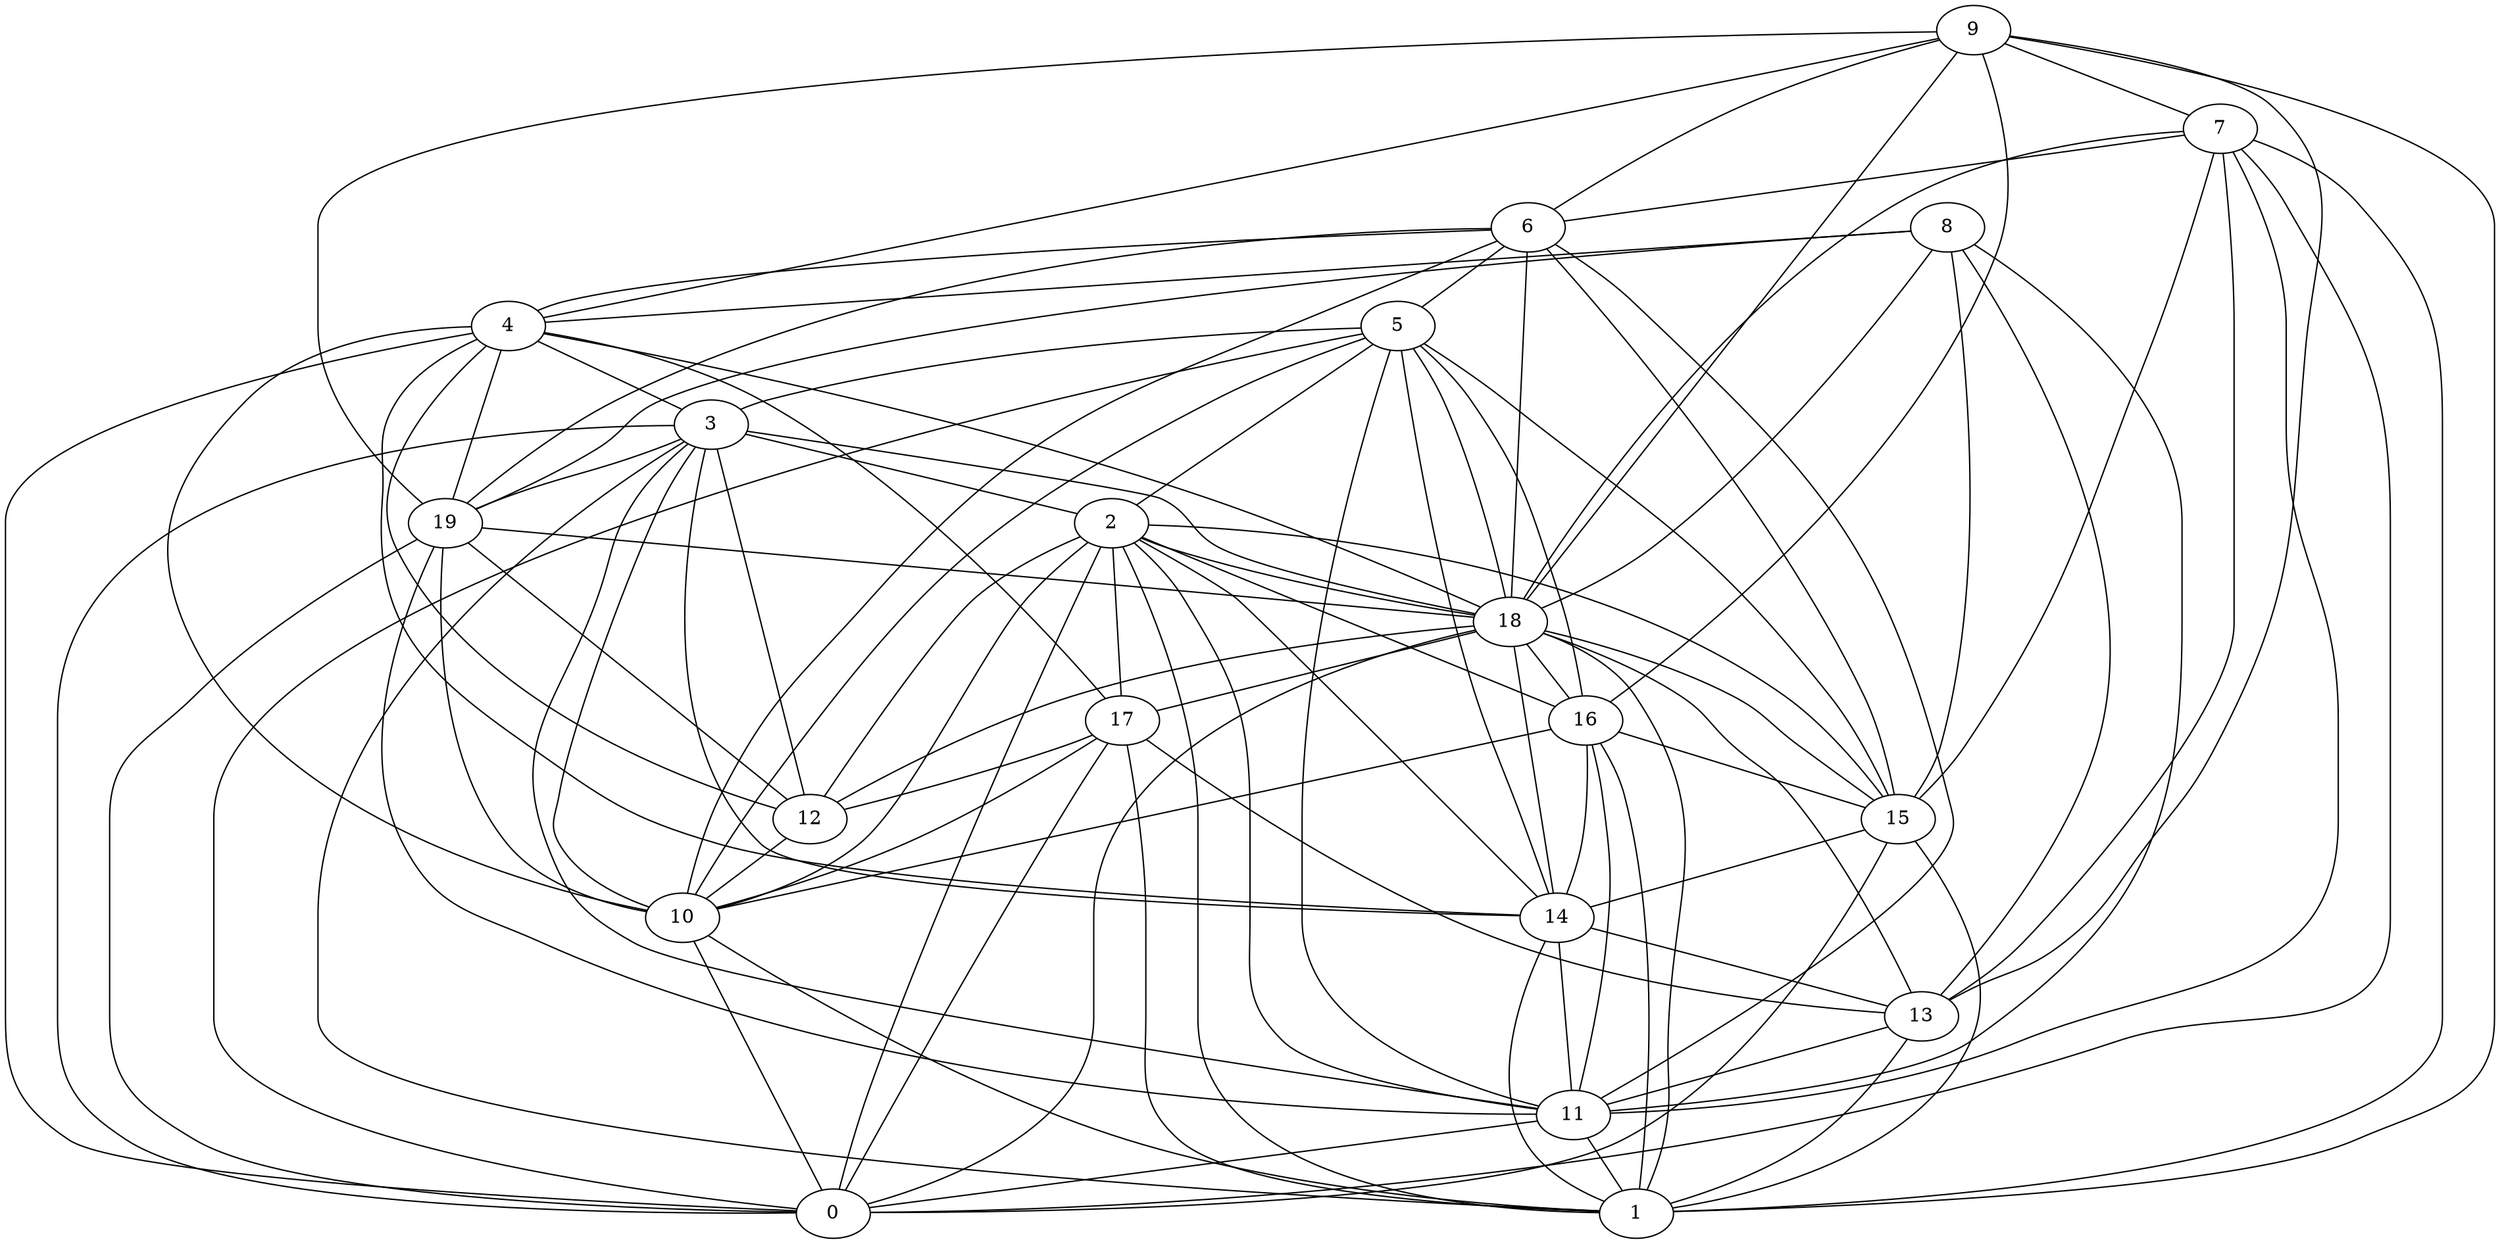 digraph GG_graph {

subgraph G_graph {
edge [color = black]
"8" -> "11" [dir = none]
"8" -> "19" [dir = none]
"4" -> "0" [dir = none]
"4" -> "12" [dir = none]
"6" -> "11" [dir = none]
"6" -> "10" [dir = none]
"19" -> "11" [dir = none]
"19" -> "12" [dir = none]
"12" -> "10" [dir = none]
"2" -> "12" [dir = none]
"2" -> "17" [dir = none]
"2" -> "10" [dir = none]
"10" -> "0" [dir = none]
"9" -> "19" [dir = none]
"9" -> "4" [dir = none]
"5" -> "18" [dir = none]
"5" -> "14" [dir = none]
"5" -> "0" [dir = none]
"17" -> "0" [dir = none]
"17" -> "10" [dir = none]
"7" -> "13" [dir = none]
"7" -> "11" [dir = none]
"7" -> "15" [dir = none]
"7" -> "0" [dir = none]
"7" -> "1" [dir = none]
"15" -> "14" [dir = none]
"13" -> "1" [dir = none]
"13" -> "11" [dir = none]
"18" -> "1" [dir = none]
"18" -> "0" [dir = none]
"18" -> "17" [dir = none]
"14" -> "1" [dir = none]
"14" -> "13" [dir = none]
"3" -> "1" [dir = none]
"3" -> "14" [dir = none]
"3" -> "12" [dir = none]
"16" -> "10" [dir = none]
"16" -> "15" [dir = none]
"4" -> "3" [dir = none]
"16" -> "14" [dir = none]
"7" -> "6" [dir = none]
"6" -> "19" [dir = none]
"6" -> "15" [dir = none]
"16" -> "1" [dir = none]
"7" -> "18" [dir = none]
"3" -> "11" [dir = none]
"2" -> "1" [dir = none]
"8" -> "15" [dir = none]
"19" -> "10" [dir = none]
"2" -> "18" [dir = none]
"6" -> "4" [dir = none]
"3" -> "10" [dir = none]
"3" -> "19" [dir = none]
"5" -> "2" [dir = none]
"11" -> "1" [dir = none]
"8" -> "4" [dir = none]
"15" -> "0" [dir = none]
"9" -> "7" [dir = none]
"11" -> "0" [dir = none]
"16" -> "11" [dir = none]
"2" -> "0" [dir = none]
"3" -> "2" [dir = none]
"4" -> "14" [dir = none]
"18" -> "15" [dir = none]
"15" -> "1" [dir = none]
"5" -> "16" [dir = none]
"4" -> "17" [dir = none]
"8" -> "13" [dir = none]
"9" -> "18" [dir = none]
"17" -> "13" [dir = none]
"3" -> "0" [dir = none]
"9" -> "16" [dir = none]
"4" -> "18" [dir = none]
"2" -> "16" [dir = none]
"19" -> "0" [dir = none]
"17" -> "12" [dir = none]
"5" -> "10" [dir = none]
"5" -> "15" [dir = none]
"9" -> "6" [dir = none]
"2" -> "11" [dir = none]
"6" -> "18" [dir = none]
"3" -> "18" [dir = none]
"5" -> "3" [dir = none]
"14" -> "11" [dir = none]
"18" -> "12" [dir = none]
"9" -> "13" [dir = none]
"2" -> "14" [dir = none]
"6" -> "5" [dir = none]
"18" -> "14" [dir = none]
"10" -> "1" [dir = none]
"4" -> "10" [dir = none]
"5" -> "11" [dir = none]
"8" -> "18" [dir = none]
"19" -> "18" [dir = none]
"4" -> "19" [dir = none]
"9" -> "1" [dir = none]
"18" -> "16" [dir = none]
"2" -> "15" [dir = none]
"17" -> "1" [dir = none]
"18" -> "13" [dir = none]
}

}
